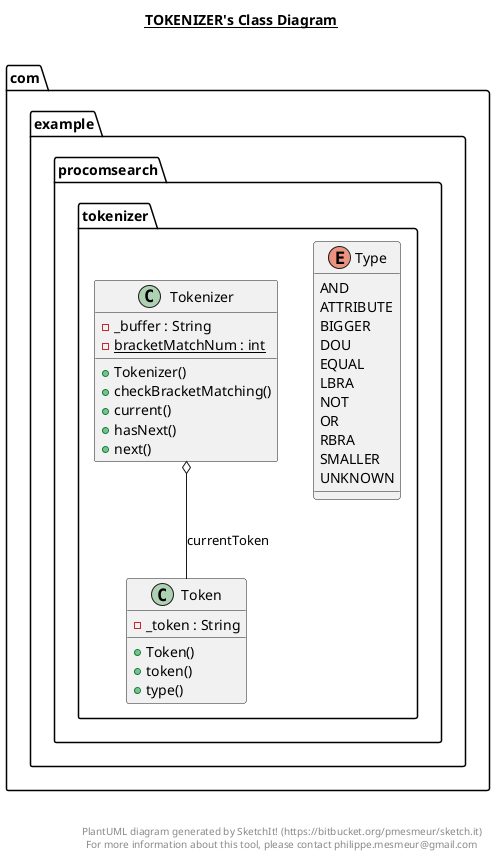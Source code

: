 @startuml

title __TOKENIZER's Class Diagram__\n

  namespace com.example.procomsearch {
    namespace tokenizer {
      class com.example.procomsearch.tokenizer.Token {
          - _token : String
          + Token()
          + token()
          + type()
      }
    }
  }
  

  namespace com.example.procomsearch {
    namespace tokenizer {
      enum Type {
        AND
        ATTRIBUTE
        BIGGER
        DOU
        EQUAL
        LBRA
        NOT
        OR
        RBRA
        SMALLER
        UNKNOWN
      }
    }
  }
  

  namespace com.example.procomsearch {
    namespace tokenizer {
      class com.example.procomsearch.tokenizer.Tokenizer {
          - _buffer : String
          {static} - bracketMatchNum : int
          + Tokenizer()
          + checkBracketMatching()
          + current()
          + hasNext()
          + next()
      }
    }
  }
  

  com.example.procomsearch.tokenizer.Token o-- com.example.procomsearch.tokenizer.Token.Type : _type
  com.example.procomsearch.tokenizer.Token +-down- com.example.procomsearch.tokenizer.Token.Type
  com.example.procomsearch.tokenizer.Tokenizer o-- com.example.procomsearch.tokenizer.Token : currentToken


right footer


PlantUML diagram generated by SketchIt! (https://bitbucket.org/pmesmeur/sketch.it)
For more information about this tool, please contact philippe.mesmeur@gmail.com
endfooter

@enduml

